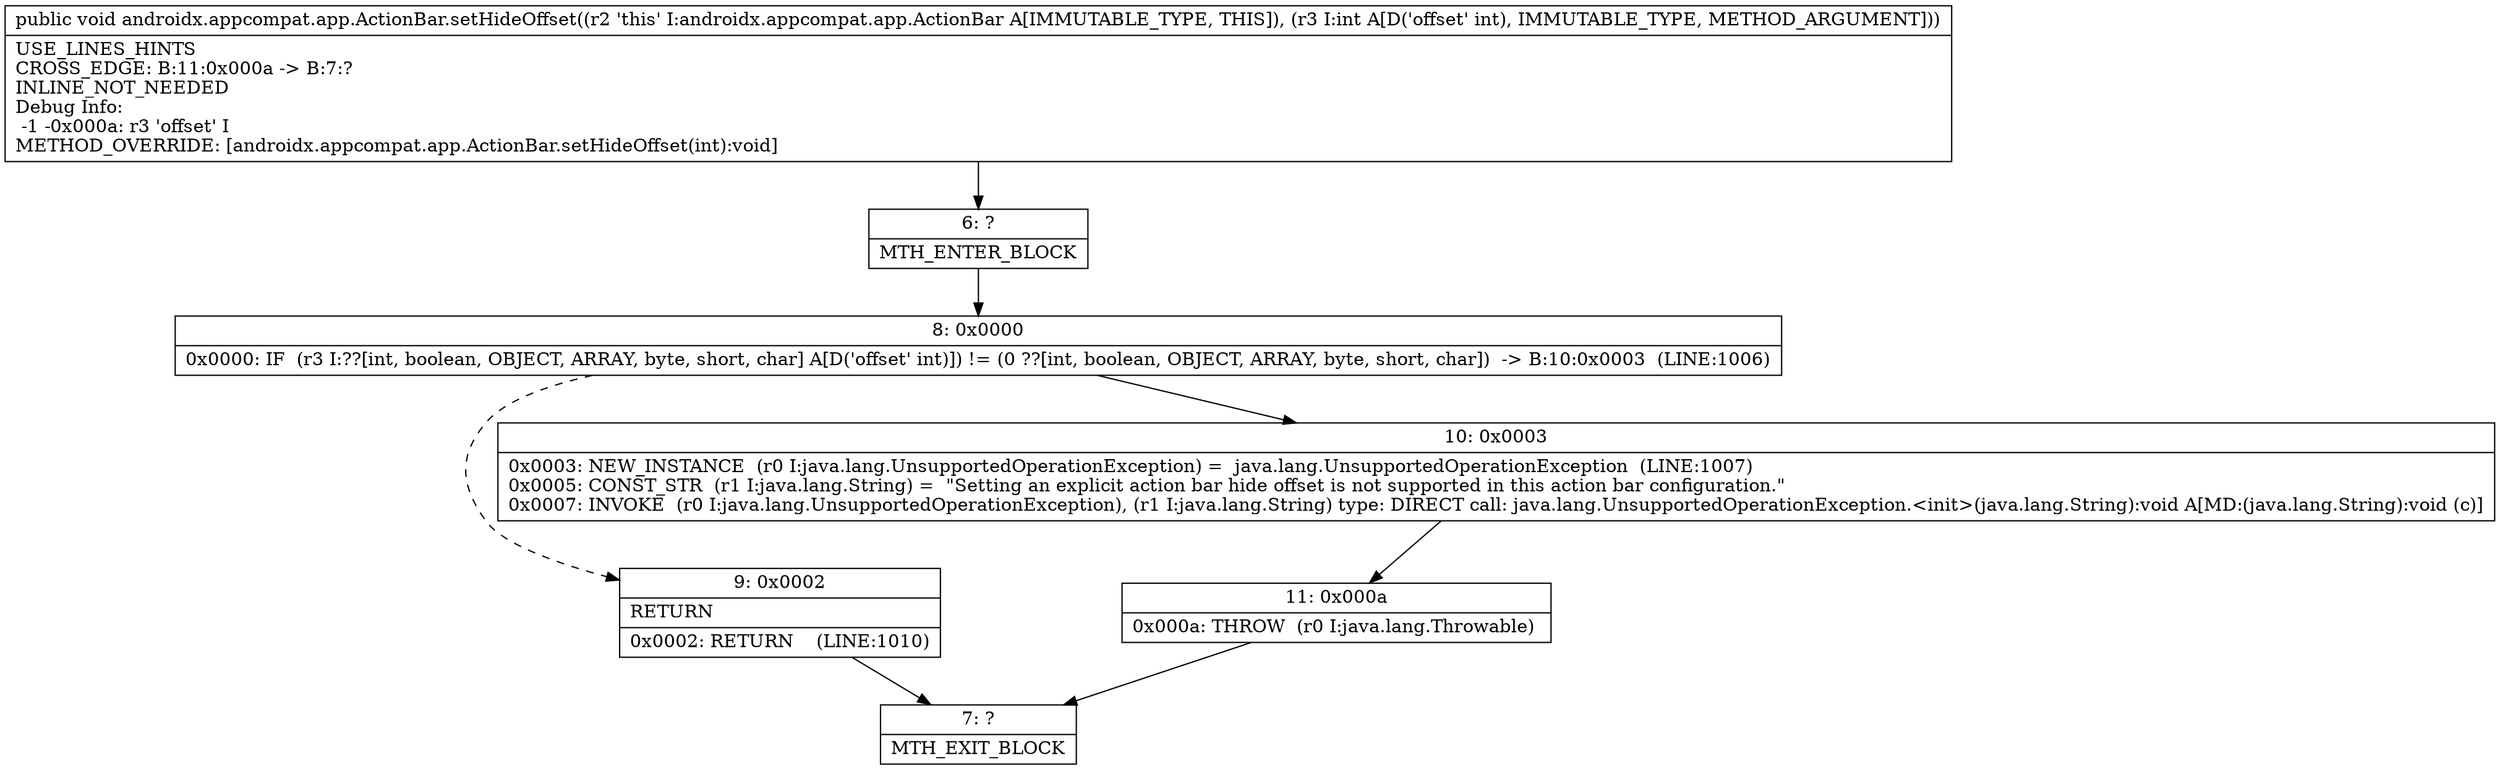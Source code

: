 digraph "CFG forandroidx.appcompat.app.ActionBar.setHideOffset(I)V" {
Node_6 [shape=record,label="{6\:\ ?|MTH_ENTER_BLOCK\l}"];
Node_8 [shape=record,label="{8\:\ 0x0000|0x0000: IF  (r3 I:??[int, boolean, OBJECT, ARRAY, byte, short, char] A[D('offset' int)]) != (0 ??[int, boolean, OBJECT, ARRAY, byte, short, char])  \-\> B:10:0x0003  (LINE:1006)\l}"];
Node_9 [shape=record,label="{9\:\ 0x0002|RETURN\l|0x0002: RETURN    (LINE:1010)\l}"];
Node_7 [shape=record,label="{7\:\ ?|MTH_EXIT_BLOCK\l}"];
Node_10 [shape=record,label="{10\:\ 0x0003|0x0003: NEW_INSTANCE  (r0 I:java.lang.UnsupportedOperationException) =  java.lang.UnsupportedOperationException  (LINE:1007)\l0x0005: CONST_STR  (r1 I:java.lang.String) =  \"Setting an explicit action bar hide offset is not supported in this action bar configuration.\" \l0x0007: INVOKE  (r0 I:java.lang.UnsupportedOperationException), (r1 I:java.lang.String) type: DIRECT call: java.lang.UnsupportedOperationException.\<init\>(java.lang.String):void A[MD:(java.lang.String):void (c)]\l}"];
Node_11 [shape=record,label="{11\:\ 0x000a|0x000a: THROW  (r0 I:java.lang.Throwable) \l}"];
MethodNode[shape=record,label="{public void androidx.appcompat.app.ActionBar.setHideOffset((r2 'this' I:androidx.appcompat.app.ActionBar A[IMMUTABLE_TYPE, THIS]), (r3 I:int A[D('offset' int), IMMUTABLE_TYPE, METHOD_ARGUMENT]))  | USE_LINES_HINTS\lCROSS_EDGE: B:11:0x000a \-\> B:7:?\lINLINE_NOT_NEEDED\lDebug Info:\l  \-1 \-0x000a: r3 'offset' I\lMETHOD_OVERRIDE: [androidx.appcompat.app.ActionBar.setHideOffset(int):void]\l}"];
MethodNode -> Node_6;Node_6 -> Node_8;
Node_8 -> Node_9[style=dashed];
Node_8 -> Node_10;
Node_9 -> Node_7;
Node_10 -> Node_11;
Node_11 -> Node_7;
}

